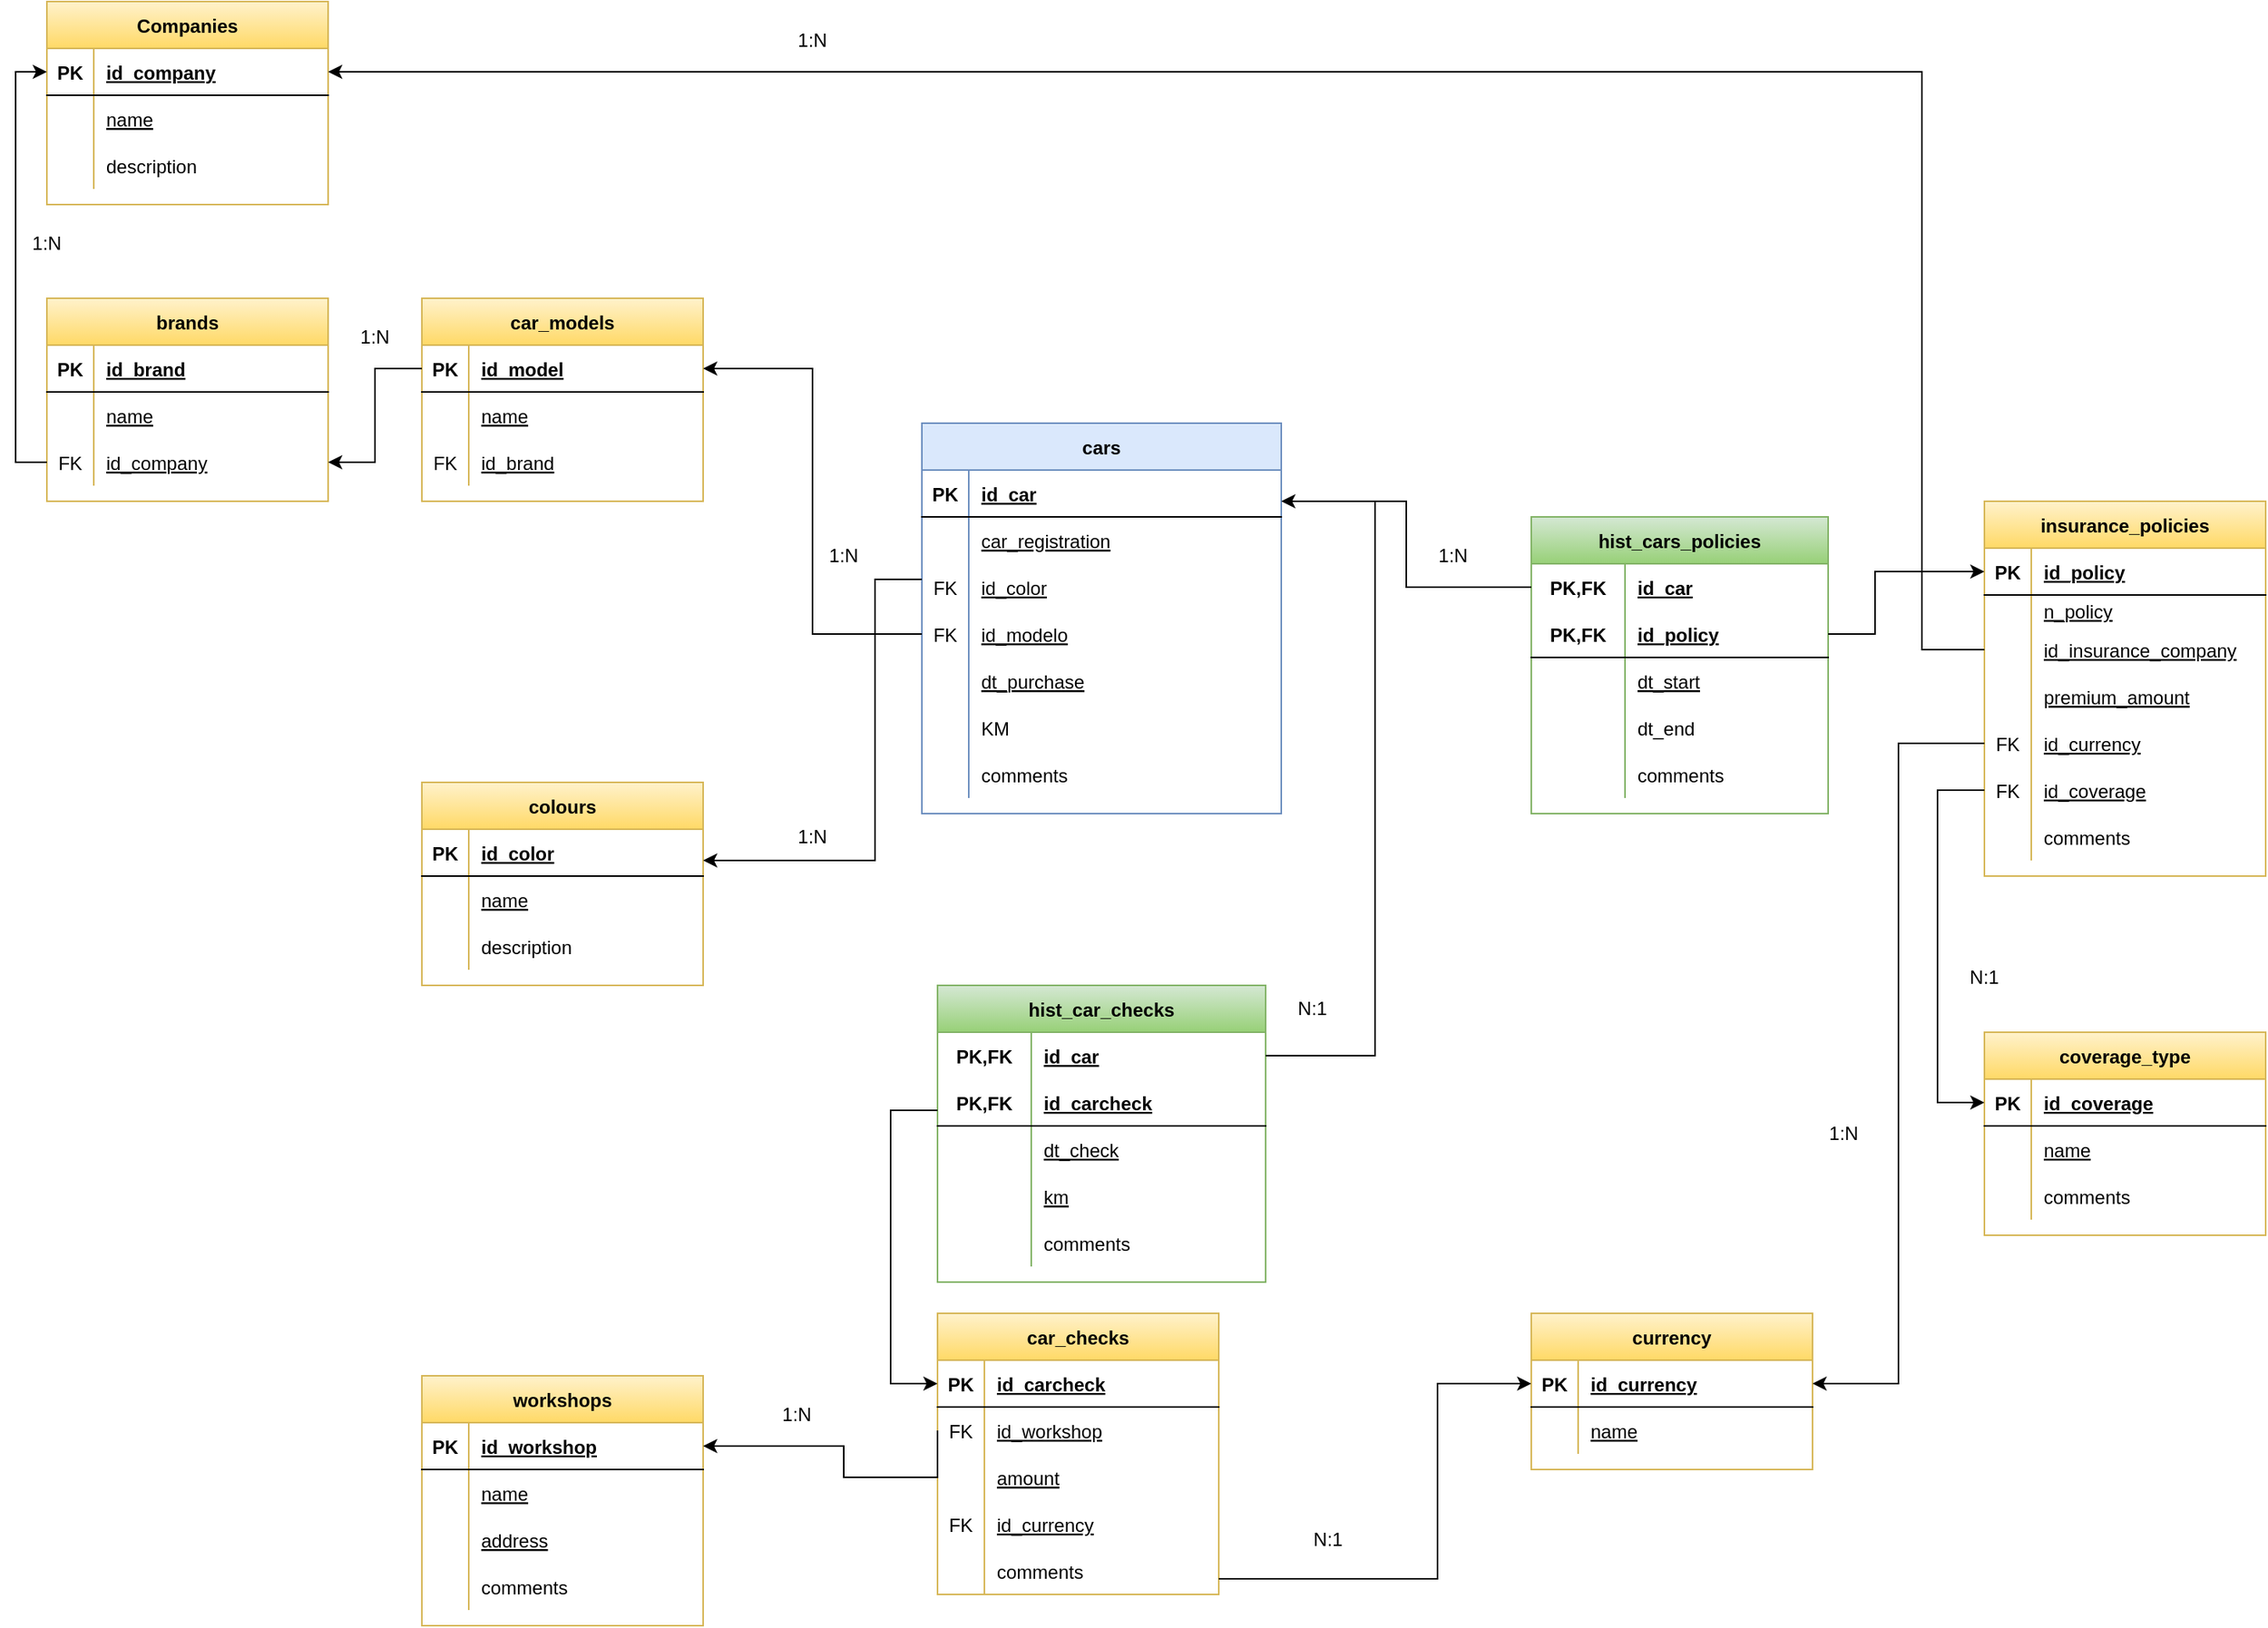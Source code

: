 <mxfile version="20.6.0" type="device"><diagram id="R2lEEEUBdFMjLlhIrx00" name="Diagrama_practica"><mxGraphModel dx="1240" dy="643" grid="1" gridSize="10" guides="1" tooltips="1" connect="1" arrows="1" fold="1" page="1" pageScale="1" pageWidth="850" pageHeight="1100" math="0" shadow="0" extFonts="Permanent Marker^https://fonts.googleapis.com/css?family=Permanent+Marker"><root><mxCell id="0"/><mxCell id="1" parent="0"/><mxCell id="gPfBdikjXft-SfZ6HGsX-41" value="cars" style="shape=table;startSize=30;container=1;collapsible=1;childLayout=tableLayout;fixedRows=1;rowLines=0;fontStyle=1;align=center;resizeLast=1;fillColor=#dae8fc;strokeColor=#6c8ebf;" parent="1" vertex="1"><mxGeometry x="590" y="300" width="230" height="250" as="geometry"/></mxCell><mxCell id="gPfBdikjXft-SfZ6HGsX-42" value="" style="shape=tableRow;horizontal=0;startSize=0;swimlaneHead=0;swimlaneBody=0;fillColor=none;collapsible=0;dropTarget=0;points=[[0,0.5],[1,0.5]];portConstraint=eastwest;top=0;left=0;right=0;bottom=1;" parent="gPfBdikjXft-SfZ6HGsX-41" vertex="1"><mxGeometry y="30" width="230" height="30" as="geometry"/></mxCell><mxCell id="gPfBdikjXft-SfZ6HGsX-43" value="PK" style="shape=partialRectangle;connectable=0;fillColor=none;top=0;left=0;bottom=0;right=0;fontStyle=1;overflow=hidden;" parent="gPfBdikjXft-SfZ6HGsX-42" vertex="1"><mxGeometry width="30" height="30" as="geometry"><mxRectangle width="30" height="30" as="alternateBounds"/></mxGeometry></mxCell><mxCell id="gPfBdikjXft-SfZ6HGsX-44" value="id_car" style="shape=partialRectangle;connectable=0;fillColor=none;top=0;left=0;bottom=0;right=0;align=left;spacingLeft=6;fontStyle=5;overflow=hidden;" parent="gPfBdikjXft-SfZ6HGsX-42" vertex="1"><mxGeometry x="30" width="200" height="30" as="geometry"><mxRectangle width="200" height="30" as="alternateBounds"/></mxGeometry></mxCell><mxCell id="gPfBdikjXft-SfZ6HGsX-45" value="" style="shape=tableRow;horizontal=0;startSize=0;swimlaneHead=0;swimlaneBody=0;fillColor=none;collapsible=0;dropTarget=0;points=[[0,0.5],[1,0.5]];portConstraint=eastwest;top=0;left=0;right=0;bottom=0;" parent="gPfBdikjXft-SfZ6HGsX-41" vertex="1"><mxGeometry y="60" width="230" height="30" as="geometry"/></mxCell><mxCell id="gPfBdikjXft-SfZ6HGsX-46" value="" style="shape=partialRectangle;connectable=0;fillColor=none;top=0;left=0;bottom=0;right=0;editable=1;overflow=hidden;" parent="gPfBdikjXft-SfZ6HGsX-45" vertex="1"><mxGeometry width="30" height="30" as="geometry"><mxRectangle width="30" height="30" as="alternateBounds"/></mxGeometry></mxCell><mxCell id="gPfBdikjXft-SfZ6HGsX-47" value="car_registration" style="shape=partialRectangle;connectable=0;fillColor=none;top=0;left=0;bottom=0;right=0;align=left;spacingLeft=6;overflow=hidden;fontStyle=4" parent="gPfBdikjXft-SfZ6HGsX-45" vertex="1"><mxGeometry x="30" width="200" height="30" as="geometry"><mxRectangle width="200" height="30" as="alternateBounds"/></mxGeometry></mxCell><mxCell id="gPfBdikjXft-SfZ6HGsX-155" style="shape=tableRow;horizontal=0;startSize=0;swimlaneHead=0;swimlaneBody=0;fillColor=none;collapsible=0;dropTarget=0;points=[[0,0.5],[1,0.5]];portConstraint=eastwest;top=0;left=0;right=0;bottom=0;" parent="gPfBdikjXft-SfZ6HGsX-41" vertex="1"><mxGeometry y="90" width="230" height="30" as="geometry"/></mxCell><mxCell id="gPfBdikjXft-SfZ6HGsX-156" value="FK" style="shape=partialRectangle;connectable=0;fillColor=none;top=0;left=0;bottom=0;right=0;editable=1;overflow=hidden;" parent="gPfBdikjXft-SfZ6HGsX-155" vertex="1"><mxGeometry width="30" height="30" as="geometry"><mxRectangle width="30" height="30" as="alternateBounds"/></mxGeometry></mxCell><mxCell id="gPfBdikjXft-SfZ6HGsX-157" value="id_color" style="shape=partialRectangle;connectable=0;fillColor=none;top=0;left=0;bottom=0;right=0;align=left;spacingLeft=6;overflow=hidden;fontStyle=4" parent="gPfBdikjXft-SfZ6HGsX-155" vertex="1"><mxGeometry x="30" width="200" height="30" as="geometry"><mxRectangle width="200" height="30" as="alternateBounds"/></mxGeometry></mxCell><mxCell id="gPfBdikjXft-SfZ6HGsX-268" style="shape=tableRow;horizontal=0;startSize=0;swimlaneHead=0;swimlaneBody=0;fillColor=none;collapsible=0;dropTarget=0;points=[[0,0.5],[1,0.5]];portConstraint=eastwest;top=0;left=0;right=0;bottom=0;" parent="gPfBdikjXft-SfZ6HGsX-41" vertex="1"><mxGeometry y="120" width="230" height="30" as="geometry"/></mxCell><mxCell id="gPfBdikjXft-SfZ6HGsX-269" value="FK" style="shape=partialRectangle;connectable=0;fillColor=none;top=0;left=0;bottom=0;right=0;editable=1;overflow=hidden;" parent="gPfBdikjXft-SfZ6HGsX-268" vertex="1"><mxGeometry width="30" height="30" as="geometry"><mxRectangle width="30" height="30" as="alternateBounds"/></mxGeometry></mxCell><mxCell id="gPfBdikjXft-SfZ6HGsX-270" value="id_modelo" style="shape=partialRectangle;connectable=0;fillColor=none;top=0;left=0;bottom=0;right=0;align=left;spacingLeft=6;overflow=hidden;fontStyle=4" parent="gPfBdikjXft-SfZ6HGsX-268" vertex="1"><mxGeometry x="30" width="200" height="30" as="geometry"><mxRectangle width="200" height="30" as="alternateBounds"/></mxGeometry></mxCell><mxCell id="gPfBdikjXft-SfZ6HGsX-271" style="shape=tableRow;horizontal=0;startSize=0;swimlaneHead=0;swimlaneBody=0;fillColor=none;collapsible=0;dropTarget=0;points=[[0,0.5],[1,0.5]];portConstraint=eastwest;top=0;left=0;right=0;bottom=0;" parent="gPfBdikjXft-SfZ6HGsX-41" vertex="1"><mxGeometry y="150" width="230" height="30" as="geometry"/></mxCell><mxCell id="gPfBdikjXft-SfZ6HGsX-272" style="shape=partialRectangle;connectable=0;fillColor=none;top=0;left=0;bottom=0;right=0;editable=1;overflow=hidden;" parent="gPfBdikjXft-SfZ6HGsX-271" vertex="1"><mxGeometry width="30" height="30" as="geometry"><mxRectangle width="30" height="30" as="alternateBounds"/></mxGeometry></mxCell><mxCell id="gPfBdikjXft-SfZ6HGsX-273" value="dt_purchase" style="shape=partialRectangle;connectable=0;fillColor=none;top=0;left=0;bottom=0;right=0;align=left;spacingLeft=6;overflow=hidden;fontStyle=4" parent="gPfBdikjXft-SfZ6HGsX-271" vertex="1"><mxGeometry x="30" width="200" height="30" as="geometry"><mxRectangle width="200" height="30" as="alternateBounds"/></mxGeometry></mxCell><mxCell id="gPfBdikjXft-SfZ6HGsX-51" value="" style="shape=tableRow;horizontal=0;startSize=0;swimlaneHead=0;swimlaneBody=0;fillColor=none;collapsible=0;dropTarget=0;points=[[0,0.5],[1,0.5]];portConstraint=eastwest;top=0;left=0;right=0;bottom=0;" parent="gPfBdikjXft-SfZ6HGsX-41" vertex="1"><mxGeometry y="180" width="230" height="30" as="geometry"/></mxCell><mxCell id="gPfBdikjXft-SfZ6HGsX-52" value="" style="shape=partialRectangle;connectable=0;fillColor=none;top=0;left=0;bottom=0;right=0;editable=1;overflow=hidden;" parent="gPfBdikjXft-SfZ6HGsX-51" vertex="1"><mxGeometry width="30" height="30" as="geometry"><mxRectangle width="30" height="30" as="alternateBounds"/></mxGeometry></mxCell><mxCell id="gPfBdikjXft-SfZ6HGsX-53" value="KM" style="shape=partialRectangle;connectable=0;fillColor=none;top=0;left=0;bottom=0;right=0;align=left;spacingLeft=6;overflow=hidden;fontStyle=0" parent="gPfBdikjXft-SfZ6HGsX-51" vertex="1"><mxGeometry x="30" width="200" height="30" as="geometry"><mxRectangle width="200" height="30" as="alternateBounds"/></mxGeometry></mxCell><mxCell id="ud_Guv1_ttSGYVQRikyL-1" style="shape=tableRow;horizontal=0;startSize=0;swimlaneHead=0;swimlaneBody=0;fillColor=none;collapsible=0;dropTarget=0;points=[[0,0.5],[1,0.5]];portConstraint=eastwest;top=0;left=0;right=0;bottom=0;" vertex="1" parent="gPfBdikjXft-SfZ6HGsX-41"><mxGeometry y="210" width="230" height="30" as="geometry"/></mxCell><mxCell id="ud_Guv1_ttSGYVQRikyL-2" style="shape=partialRectangle;connectable=0;fillColor=none;top=0;left=0;bottom=0;right=0;editable=1;overflow=hidden;" vertex="1" parent="ud_Guv1_ttSGYVQRikyL-1"><mxGeometry width="30" height="30" as="geometry"><mxRectangle width="30" height="30" as="alternateBounds"/></mxGeometry></mxCell><mxCell id="ud_Guv1_ttSGYVQRikyL-3" value="comments" style="shape=partialRectangle;connectable=0;fillColor=none;top=0;left=0;bottom=0;right=0;align=left;spacingLeft=6;overflow=hidden;fontStyle=0" vertex="1" parent="ud_Guv1_ttSGYVQRikyL-1"><mxGeometry x="30" width="200" height="30" as="geometry"><mxRectangle width="200" height="30" as="alternateBounds"/></mxGeometry></mxCell><mxCell id="gPfBdikjXft-SfZ6HGsX-54" value="insurance_policies" style="shape=table;startSize=30;container=1;collapsible=1;childLayout=tableLayout;fixedRows=1;rowLines=0;fontStyle=1;align=center;resizeLast=1;fillColor=#fff2cc;strokeColor=#d6b656;gradientColor=#ffd966;" parent="1" vertex="1"><mxGeometry x="1270" y="350" width="180" height="240" as="geometry"/></mxCell><mxCell id="gPfBdikjXft-SfZ6HGsX-55" value="" style="shape=tableRow;horizontal=0;startSize=0;swimlaneHead=0;swimlaneBody=0;fillColor=none;collapsible=0;dropTarget=0;points=[[0,0.5],[1,0.5]];portConstraint=eastwest;top=0;left=0;right=0;bottom=1;" parent="gPfBdikjXft-SfZ6HGsX-54" vertex="1"><mxGeometry y="30" width="180" height="30" as="geometry"/></mxCell><mxCell id="gPfBdikjXft-SfZ6HGsX-56" value="PK" style="shape=partialRectangle;connectable=0;fillColor=none;top=0;left=0;bottom=0;right=0;fontStyle=1;overflow=hidden;" parent="gPfBdikjXft-SfZ6HGsX-55" vertex="1"><mxGeometry width="30" height="30" as="geometry"><mxRectangle width="30" height="30" as="alternateBounds"/></mxGeometry></mxCell><mxCell id="gPfBdikjXft-SfZ6HGsX-57" value="id_policy" style="shape=partialRectangle;connectable=0;fillColor=none;top=0;left=0;bottom=0;right=0;align=left;spacingLeft=6;fontStyle=5;overflow=hidden;" parent="gPfBdikjXft-SfZ6HGsX-55" vertex="1"><mxGeometry x="30" width="150" height="30" as="geometry"><mxRectangle width="150" height="30" as="alternateBounds"/></mxGeometry></mxCell><mxCell id="gPfBdikjXft-SfZ6HGsX-180" style="shape=tableRow;horizontal=0;startSize=0;swimlaneHead=0;swimlaneBody=0;fillColor=none;collapsible=0;dropTarget=0;points=[[0,0.5],[1,0.5]];portConstraint=eastwest;top=0;left=0;right=0;bottom=0;" parent="gPfBdikjXft-SfZ6HGsX-54" vertex="1"><mxGeometry y="60" width="180" height="20" as="geometry"/></mxCell><mxCell id="gPfBdikjXft-SfZ6HGsX-181" style="shape=partialRectangle;connectable=0;fillColor=none;top=0;left=0;bottom=0;right=0;editable=1;overflow=hidden;" parent="gPfBdikjXft-SfZ6HGsX-180" vertex="1"><mxGeometry width="30" height="20" as="geometry"><mxRectangle width="30" height="20" as="alternateBounds"/></mxGeometry></mxCell><mxCell id="gPfBdikjXft-SfZ6HGsX-182" value="n_policy" style="shape=partialRectangle;connectable=0;fillColor=none;top=0;left=0;bottom=0;right=0;align=left;spacingLeft=6;overflow=hidden;fontStyle=4" parent="gPfBdikjXft-SfZ6HGsX-180" vertex="1"><mxGeometry x="30" width="150" height="20" as="geometry"><mxRectangle width="150" height="20" as="alternateBounds"/></mxGeometry></mxCell><mxCell id="gPfBdikjXft-SfZ6HGsX-58" value="" style="shape=tableRow;horizontal=0;startSize=0;swimlaneHead=0;swimlaneBody=0;fillColor=none;collapsible=0;dropTarget=0;points=[[0,0.5],[1,0.5]];portConstraint=eastwest;top=0;left=0;right=0;bottom=0;" parent="gPfBdikjXft-SfZ6HGsX-54" vertex="1"><mxGeometry y="80" width="180" height="30" as="geometry"/></mxCell><mxCell id="gPfBdikjXft-SfZ6HGsX-59" value="" style="shape=partialRectangle;connectable=0;fillColor=none;top=0;left=0;bottom=0;right=0;editable=1;overflow=hidden;" parent="gPfBdikjXft-SfZ6HGsX-58" vertex="1"><mxGeometry width="30" height="30" as="geometry"><mxRectangle width="30" height="30" as="alternateBounds"/></mxGeometry></mxCell><mxCell id="gPfBdikjXft-SfZ6HGsX-60" value="id_insurance_company" style="shape=partialRectangle;connectable=0;fillColor=none;top=0;left=0;bottom=0;right=0;align=left;spacingLeft=6;overflow=hidden;fontStyle=4" parent="gPfBdikjXft-SfZ6HGsX-58" vertex="1"><mxGeometry x="30" width="150" height="30" as="geometry"><mxRectangle width="150" height="30" as="alternateBounds"/></mxGeometry></mxCell><mxCell id="gPfBdikjXft-SfZ6HGsX-61" value="" style="shape=tableRow;horizontal=0;startSize=0;swimlaneHead=0;swimlaneBody=0;fillColor=none;collapsible=0;dropTarget=0;points=[[0,0.5],[1,0.5]];portConstraint=eastwest;top=0;left=0;right=0;bottom=0;" parent="gPfBdikjXft-SfZ6HGsX-54" vertex="1"><mxGeometry y="110" width="180" height="30" as="geometry"/></mxCell><mxCell id="gPfBdikjXft-SfZ6HGsX-62" value="" style="shape=partialRectangle;connectable=0;fillColor=none;top=0;left=0;bottom=0;right=0;editable=1;overflow=hidden;" parent="gPfBdikjXft-SfZ6HGsX-61" vertex="1"><mxGeometry width="30" height="30" as="geometry"><mxRectangle width="30" height="30" as="alternateBounds"/></mxGeometry></mxCell><mxCell id="gPfBdikjXft-SfZ6HGsX-63" value="premium_amount" style="shape=partialRectangle;connectable=0;fillColor=none;top=0;left=0;bottom=0;right=0;align=left;spacingLeft=6;overflow=hidden;fontStyle=4" parent="gPfBdikjXft-SfZ6HGsX-61" vertex="1"><mxGeometry x="30" width="150" height="30" as="geometry"><mxRectangle width="150" height="30" as="alternateBounds"/></mxGeometry></mxCell><mxCell id="gPfBdikjXft-SfZ6HGsX-183" style="shape=tableRow;horizontal=0;startSize=0;swimlaneHead=0;swimlaneBody=0;fillColor=none;collapsible=0;dropTarget=0;points=[[0,0.5],[1,0.5]];portConstraint=eastwest;top=0;left=0;right=0;bottom=0;" parent="gPfBdikjXft-SfZ6HGsX-54" vertex="1"><mxGeometry y="140" width="180" height="30" as="geometry"/></mxCell><mxCell id="gPfBdikjXft-SfZ6HGsX-184" value="FK" style="shape=partialRectangle;connectable=0;fillColor=none;top=0;left=0;bottom=0;right=0;editable=1;overflow=hidden;" parent="gPfBdikjXft-SfZ6HGsX-183" vertex="1"><mxGeometry width="30" height="30" as="geometry"><mxRectangle width="30" height="30" as="alternateBounds"/></mxGeometry></mxCell><mxCell id="gPfBdikjXft-SfZ6HGsX-185" value="id_currency" style="shape=partialRectangle;connectable=0;fillColor=none;top=0;left=0;bottom=0;right=0;align=left;spacingLeft=6;overflow=hidden;fontStyle=4" parent="gPfBdikjXft-SfZ6HGsX-183" vertex="1"><mxGeometry x="30" width="150" height="30" as="geometry"><mxRectangle width="150" height="30" as="alternateBounds"/></mxGeometry></mxCell><mxCell id="gPfBdikjXft-SfZ6HGsX-293" style="shape=tableRow;horizontal=0;startSize=0;swimlaneHead=0;swimlaneBody=0;fillColor=none;collapsible=0;dropTarget=0;points=[[0,0.5],[1,0.5]];portConstraint=eastwest;top=0;left=0;right=0;bottom=0;" parent="gPfBdikjXft-SfZ6HGsX-54" vertex="1"><mxGeometry y="170" width="180" height="30" as="geometry"/></mxCell><mxCell id="gPfBdikjXft-SfZ6HGsX-294" value="FK" style="shape=partialRectangle;connectable=0;fillColor=none;top=0;left=0;bottom=0;right=0;editable=1;overflow=hidden;" parent="gPfBdikjXft-SfZ6HGsX-293" vertex="1"><mxGeometry width="30" height="30" as="geometry"><mxRectangle width="30" height="30" as="alternateBounds"/></mxGeometry></mxCell><mxCell id="gPfBdikjXft-SfZ6HGsX-295" value="id_coverage" style="shape=partialRectangle;connectable=0;fillColor=none;top=0;left=0;bottom=0;right=0;align=left;spacingLeft=6;overflow=hidden;fontStyle=4" parent="gPfBdikjXft-SfZ6HGsX-293" vertex="1"><mxGeometry x="30" width="150" height="30" as="geometry"><mxRectangle width="150" height="30" as="alternateBounds"/></mxGeometry></mxCell><mxCell id="gPfBdikjXft-SfZ6HGsX-330" style="shape=tableRow;horizontal=0;startSize=0;swimlaneHead=0;swimlaneBody=0;fillColor=none;collapsible=0;dropTarget=0;points=[[0,0.5],[1,0.5]];portConstraint=eastwest;top=0;left=0;right=0;bottom=0;" parent="gPfBdikjXft-SfZ6HGsX-54" vertex="1"><mxGeometry y="200" width="180" height="30" as="geometry"/></mxCell><mxCell id="gPfBdikjXft-SfZ6HGsX-331" style="shape=partialRectangle;connectable=0;fillColor=none;top=0;left=0;bottom=0;right=0;editable=1;overflow=hidden;" parent="gPfBdikjXft-SfZ6HGsX-330" vertex="1"><mxGeometry width="30" height="30" as="geometry"><mxRectangle width="30" height="30" as="alternateBounds"/></mxGeometry></mxCell><mxCell id="gPfBdikjXft-SfZ6HGsX-332" value="comments" style="shape=partialRectangle;connectable=0;fillColor=none;top=0;left=0;bottom=0;right=0;align=left;spacingLeft=6;overflow=hidden;fontStyle=0" parent="gPfBdikjXft-SfZ6HGsX-330" vertex="1"><mxGeometry x="30" width="150" height="30" as="geometry"><mxRectangle width="150" height="30" as="alternateBounds"/></mxGeometry></mxCell><mxCell id="gPfBdikjXft-SfZ6HGsX-77" value="hist_cars_policies" style="shape=table;startSize=30;container=1;collapsible=1;childLayout=tableLayout;fixedRows=1;rowLines=0;fontStyle=1;align=center;resizeLast=1;fillColor=#d5e8d4;strokeColor=#82b366;gradientColor=#97d077;" parent="1" vertex="1"><mxGeometry x="980" y="360" width="190" height="190" as="geometry"/></mxCell><mxCell id="gPfBdikjXft-SfZ6HGsX-78" value="" style="shape=tableRow;horizontal=0;startSize=0;swimlaneHead=0;swimlaneBody=0;fillColor=none;collapsible=0;dropTarget=0;points=[[0,0.5],[1,0.5]];portConstraint=eastwest;top=0;left=0;right=0;bottom=0;" parent="gPfBdikjXft-SfZ6HGsX-77" vertex="1"><mxGeometry y="30" width="190" height="30" as="geometry"/></mxCell><mxCell id="gPfBdikjXft-SfZ6HGsX-79" value="PK,FK" style="shape=partialRectangle;connectable=0;fillColor=none;top=0;left=0;bottom=0;right=0;fontStyle=1;overflow=hidden;" parent="gPfBdikjXft-SfZ6HGsX-78" vertex="1"><mxGeometry width="60" height="30" as="geometry"><mxRectangle width="60" height="30" as="alternateBounds"/></mxGeometry></mxCell><mxCell id="gPfBdikjXft-SfZ6HGsX-80" value="id_car" style="shape=partialRectangle;connectable=0;fillColor=none;top=0;left=0;bottom=0;right=0;align=left;spacingLeft=6;fontStyle=5;overflow=hidden;" parent="gPfBdikjXft-SfZ6HGsX-78" vertex="1"><mxGeometry x="60" width="130" height="30" as="geometry"><mxRectangle width="130" height="30" as="alternateBounds"/></mxGeometry></mxCell><mxCell id="gPfBdikjXft-SfZ6HGsX-81" value="" style="shape=tableRow;horizontal=0;startSize=0;swimlaneHead=0;swimlaneBody=0;fillColor=none;collapsible=0;dropTarget=0;points=[[0,0.5],[1,0.5]];portConstraint=eastwest;top=0;left=0;right=0;bottom=1;" parent="gPfBdikjXft-SfZ6HGsX-77" vertex="1"><mxGeometry y="60" width="190" height="30" as="geometry"/></mxCell><mxCell id="gPfBdikjXft-SfZ6HGsX-82" value="PK,FK" style="shape=partialRectangle;connectable=0;fillColor=none;top=0;left=0;bottom=0;right=0;fontStyle=1;overflow=hidden;" parent="gPfBdikjXft-SfZ6HGsX-81" vertex="1"><mxGeometry width="60" height="30" as="geometry"><mxRectangle width="60" height="30" as="alternateBounds"/></mxGeometry></mxCell><mxCell id="gPfBdikjXft-SfZ6HGsX-83" value="id_policy" style="shape=partialRectangle;connectable=0;fillColor=none;top=0;left=0;bottom=0;right=0;align=left;spacingLeft=6;fontStyle=5;overflow=hidden;" parent="gPfBdikjXft-SfZ6HGsX-81" vertex="1"><mxGeometry x="60" width="130" height="30" as="geometry"><mxRectangle width="130" height="30" as="alternateBounds"/></mxGeometry></mxCell><mxCell id="gPfBdikjXft-SfZ6HGsX-87" value="" style="shape=tableRow;horizontal=0;startSize=0;swimlaneHead=0;swimlaneBody=0;fillColor=none;collapsible=0;dropTarget=0;points=[[0,0.5],[1,0.5]];portConstraint=eastwest;top=0;left=0;right=0;bottom=0;" parent="gPfBdikjXft-SfZ6HGsX-77" vertex="1"><mxGeometry y="90" width="190" height="30" as="geometry"/></mxCell><mxCell id="gPfBdikjXft-SfZ6HGsX-88" value="" style="shape=partialRectangle;connectable=0;fillColor=none;top=0;left=0;bottom=0;right=0;editable=1;overflow=hidden;" parent="gPfBdikjXft-SfZ6HGsX-87" vertex="1"><mxGeometry width="60" height="30" as="geometry"><mxRectangle width="60" height="30" as="alternateBounds"/></mxGeometry></mxCell><mxCell id="gPfBdikjXft-SfZ6HGsX-89" value="dt_start" style="shape=partialRectangle;connectable=0;fillColor=none;top=0;left=0;bottom=0;right=0;align=left;spacingLeft=6;overflow=hidden;fontStyle=4" parent="gPfBdikjXft-SfZ6HGsX-87" vertex="1"><mxGeometry x="60" width="130" height="30" as="geometry"><mxRectangle width="130" height="30" as="alternateBounds"/></mxGeometry></mxCell><mxCell id="ud_Guv1_ttSGYVQRikyL-18" style="shape=tableRow;horizontal=0;startSize=0;swimlaneHead=0;swimlaneBody=0;fillColor=none;collapsible=0;dropTarget=0;points=[[0,0.5],[1,0.5]];portConstraint=eastwest;top=0;left=0;right=0;bottom=0;" vertex="1" parent="gPfBdikjXft-SfZ6HGsX-77"><mxGeometry y="120" width="190" height="30" as="geometry"/></mxCell><mxCell id="ud_Guv1_ttSGYVQRikyL-19" style="shape=partialRectangle;connectable=0;fillColor=none;top=0;left=0;bottom=0;right=0;editable=1;overflow=hidden;" vertex="1" parent="ud_Guv1_ttSGYVQRikyL-18"><mxGeometry width="60" height="30" as="geometry"><mxRectangle width="60" height="30" as="alternateBounds"/></mxGeometry></mxCell><mxCell id="ud_Guv1_ttSGYVQRikyL-20" value="dt_end" style="shape=partialRectangle;connectable=0;fillColor=none;top=0;left=0;bottom=0;right=0;align=left;spacingLeft=6;overflow=hidden;fontStyle=0" vertex="1" parent="ud_Guv1_ttSGYVQRikyL-18"><mxGeometry x="60" width="130" height="30" as="geometry"><mxRectangle width="130" height="30" as="alternateBounds"/></mxGeometry></mxCell><mxCell id="ud_Guv1_ttSGYVQRikyL-7" style="shape=tableRow;horizontal=0;startSize=0;swimlaneHead=0;swimlaneBody=0;fillColor=none;collapsible=0;dropTarget=0;points=[[0,0.5],[1,0.5]];portConstraint=eastwest;top=0;left=0;right=0;bottom=0;fontStyle=4" vertex="1" parent="gPfBdikjXft-SfZ6HGsX-77"><mxGeometry y="150" width="190" height="30" as="geometry"/></mxCell><mxCell id="ud_Guv1_ttSGYVQRikyL-8" style="shape=partialRectangle;connectable=0;fillColor=none;top=0;left=0;bottom=0;right=0;editable=1;overflow=hidden;" vertex="1" parent="ud_Guv1_ttSGYVQRikyL-7"><mxGeometry width="60" height="30" as="geometry"><mxRectangle width="60" height="30" as="alternateBounds"/></mxGeometry></mxCell><mxCell id="ud_Guv1_ttSGYVQRikyL-9" value="comments" style="shape=partialRectangle;connectable=0;fillColor=none;top=0;left=0;bottom=0;right=0;align=left;spacingLeft=6;overflow=hidden;fontStyle=0" vertex="1" parent="ud_Guv1_ttSGYVQRikyL-7"><mxGeometry x="60" width="130" height="30" as="geometry"><mxRectangle width="130" height="30" as="alternateBounds"/></mxGeometry></mxCell><mxCell id="gPfBdikjXft-SfZ6HGsX-96" value="car_models" style="shape=table;startSize=30;container=1;collapsible=1;childLayout=tableLayout;fixedRows=1;rowLines=0;fontStyle=1;align=center;resizeLast=1;fillColor=#fff2cc;strokeColor=#d6b656;gradientColor=#ffd966;" parent="1" vertex="1"><mxGeometry x="270" y="220" width="180" height="130" as="geometry"/></mxCell><mxCell id="gPfBdikjXft-SfZ6HGsX-97" value="" style="shape=tableRow;horizontal=0;startSize=0;swimlaneHead=0;swimlaneBody=0;fillColor=none;collapsible=0;dropTarget=0;points=[[0,0.5],[1,0.5]];portConstraint=eastwest;top=0;left=0;right=0;bottom=1;" parent="gPfBdikjXft-SfZ6HGsX-96" vertex="1"><mxGeometry y="30" width="180" height="30" as="geometry"/></mxCell><mxCell id="gPfBdikjXft-SfZ6HGsX-98" value="PK" style="shape=partialRectangle;connectable=0;fillColor=none;top=0;left=0;bottom=0;right=0;fontStyle=1;overflow=hidden;" parent="gPfBdikjXft-SfZ6HGsX-97" vertex="1"><mxGeometry width="30" height="30" as="geometry"><mxRectangle width="30" height="30" as="alternateBounds"/></mxGeometry></mxCell><mxCell id="gPfBdikjXft-SfZ6HGsX-99" value="id_model" style="shape=partialRectangle;connectable=0;fillColor=none;top=0;left=0;bottom=0;right=0;align=left;spacingLeft=6;fontStyle=5;overflow=hidden;" parent="gPfBdikjXft-SfZ6HGsX-97" vertex="1"><mxGeometry x="30" width="150" height="30" as="geometry"><mxRectangle width="150" height="30" as="alternateBounds"/></mxGeometry></mxCell><mxCell id="gPfBdikjXft-SfZ6HGsX-100" value="" style="shape=tableRow;horizontal=0;startSize=0;swimlaneHead=0;swimlaneBody=0;fillColor=none;collapsible=0;dropTarget=0;points=[[0,0.5],[1,0.5]];portConstraint=eastwest;top=0;left=0;right=0;bottom=0;" parent="gPfBdikjXft-SfZ6HGsX-96" vertex="1"><mxGeometry y="60" width="180" height="30" as="geometry"/></mxCell><mxCell id="gPfBdikjXft-SfZ6HGsX-101" value="" style="shape=partialRectangle;connectable=0;fillColor=none;top=0;left=0;bottom=0;right=0;editable=1;overflow=hidden;" parent="gPfBdikjXft-SfZ6HGsX-100" vertex="1"><mxGeometry width="30" height="30" as="geometry"><mxRectangle width="30" height="30" as="alternateBounds"/></mxGeometry></mxCell><mxCell id="gPfBdikjXft-SfZ6HGsX-102" value="name" style="shape=partialRectangle;connectable=0;fillColor=none;top=0;left=0;bottom=0;right=0;align=left;spacingLeft=6;overflow=hidden;fontStyle=4" parent="gPfBdikjXft-SfZ6HGsX-100" vertex="1"><mxGeometry x="30" width="150" height="30" as="geometry"><mxRectangle width="150" height="30" as="alternateBounds"/></mxGeometry></mxCell><mxCell id="gPfBdikjXft-SfZ6HGsX-103" value="" style="shape=tableRow;horizontal=0;startSize=0;swimlaneHead=0;swimlaneBody=0;fillColor=none;collapsible=0;dropTarget=0;points=[[0,0.5],[1,0.5]];portConstraint=eastwest;top=0;left=0;right=0;bottom=0;" parent="gPfBdikjXft-SfZ6HGsX-96" vertex="1"><mxGeometry y="90" width="180" height="30" as="geometry"/></mxCell><mxCell id="gPfBdikjXft-SfZ6HGsX-104" value="FK" style="shape=partialRectangle;connectable=0;fillColor=none;top=0;left=0;bottom=0;right=0;editable=1;overflow=hidden;" parent="gPfBdikjXft-SfZ6HGsX-103" vertex="1"><mxGeometry width="30" height="30" as="geometry"><mxRectangle width="30" height="30" as="alternateBounds"/></mxGeometry></mxCell><mxCell id="gPfBdikjXft-SfZ6HGsX-105" value="id_brand" style="shape=partialRectangle;connectable=0;fillColor=none;top=0;left=0;bottom=0;right=0;align=left;spacingLeft=6;overflow=hidden;fontStyle=4" parent="gPfBdikjXft-SfZ6HGsX-103" vertex="1"><mxGeometry x="30" width="150" height="30" as="geometry"><mxRectangle width="150" height="30" as="alternateBounds"/></mxGeometry></mxCell><mxCell id="gPfBdikjXft-SfZ6HGsX-109" value="hist_car_checks" style="shape=table;startSize=30;container=1;collapsible=1;childLayout=tableLayout;fixedRows=1;rowLines=0;fontStyle=1;align=center;resizeLast=1;fillColor=#d5e8d4;strokeColor=#82b366;gradientColor=#97d077;" parent="1" vertex="1"><mxGeometry x="600" y="660" width="210" height="190" as="geometry"/></mxCell><mxCell id="gPfBdikjXft-SfZ6HGsX-110" value="" style="shape=tableRow;horizontal=0;startSize=0;swimlaneHead=0;swimlaneBody=0;fillColor=none;collapsible=0;dropTarget=0;points=[[0,0.5],[1,0.5]];portConstraint=eastwest;top=0;left=0;right=0;bottom=0;" parent="gPfBdikjXft-SfZ6HGsX-109" vertex="1"><mxGeometry y="30" width="210" height="30" as="geometry"/></mxCell><mxCell id="gPfBdikjXft-SfZ6HGsX-111" value="PK,FK" style="shape=partialRectangle;connectable=0;fillColor=none;top=0;left=0;bottom=0;right=0;fontStyle=1;overflow=hidden;" parent="gPfBdikjXft-SfZ6HGsX-110" vertex="1"><mxGeometry width="60" height="30" as="geometry"><mxRectangle width="60" height="30" as="alternateBounds"/></mxGeometry></mxCell><mxCell id="gPfBdikjXft-SfZ6HGsX-112" value="id_car" style="shape=partialRectangle;connectable=0;fillColor=none;top=0;left=0;bottom=0;right=0;align=left;spacingLeft=6;fontStyle=5;overflow=hidden;" parent="gPfBdikjXft-SfZ6HGsX-110" vertex="1"><mxGeometry x="60" width="150" height="30" as="geometry"><mxRectangle width="150" height="30" as="alternateBounds"/></mxGeometry></mxCell><mxCell id="gPfBdikjXft-SfZ6HGsX-113" value="" style="shape=tableRow;horizontal=0;startSize=0;swimlaneHead=0;swimlaneBody=0;fillColor=none;collapsible=0;dropTarget=0;points=[[0,0.5],[1,0.5]];portConstraint=eastwest;top=0;left=0;right=0;bottom=1;" parent="gPfBdikjXft-SfZ6HGsX-109" vertex="1"><mxGeometry y="60" width="210" height="30" as="geometry"/></mxCell><mxCell id="gPfBdikjXft-SfZ6HGsX-114" value="PK,FK" style="shape=partialRectangle;connectable=0;fillColor=none;top=0;left=0;bottom=0;right=0;fontStyle=1;overflow=hidden;" parent="gPfBdikjXft-SfZ6HGsX-113" vertex="1"><mxGeometry width="60" height="30" as="geometry"><mxRectangle width="60" height="30" as="alternateBounds"/></mxGeometry></mxCell><mxCell id="gPfBdikjXft-SfZ6HGsX-115" value="id_carcheck" style="shape=partialRectangle;connectable=0;fillColor=none;top=0;left=0;bottom=0;right=0;align=left;spacingLeft=6;fontStyle=5;overflow=hidden;" parent="gPfBdikjXft-SfZ6HGsX-113" vertex="1"><mxGeometry x="60" width="150" height="30" as="geometry"><mxRectangle width="150" height="30" as="alternateBounds"/></mxGeometry></mxCell><mxCell id="gPfBdikjXft-SfZ6HGsX-116" value="" style="shape=tableRow;horizontal=0;startSize=0;swimlaneHead=0;swimlaneBody=0;fillColor=none;collapsible=0;dropTarget=0;points=[[0,0.5],[1,0.5]];portConstraint=eastwest;top=0;left=0;right=0;bottom=0;" parent="gPfBdikjXft-SfZ6HGsX-109" vertex="1"><mxGeometry y="90" width="210" height="30" as="geometry"/></mxCell><mxCell id="gPfBdikjXft-SfZ6HGsX-117" value="" style="shape=partialRectangle;connectable=0;fillColor=none;top=0;left=0;bottom=0;right=0;editable=1;overflow=hidden;fontStyle=1" parent="gPfBdikjXft-SfZ6HGsX-116" vertex="1"><mxGeometry width="60" height="30" as="geometry"><mxRectangle width="60" height="30" as="alternateBounds"/></mxGeometry></mxCell><mxCell id="gPfBdikjXft-SfZ6HGsX-118" value="dt_check" style="shape=partialRectangle;connectable=0;fillColor=none;top=0;left=0;bottom=0;right=0;align=left;spacingLeft=6;overflow=hidden;fontStyle=4" parent="gPfBdikjXft-SfZ6HGsX-116" vertex="1"><mxGeometry x="60" width="150" height="30" as="geometry"><mxRectangle width="150" height="30" as="alternateBounds"/></mxGeometry></mxCell><mxCell id="ud_Guv1_ttSGYVQRikyL-10" style="shape=tableRow;horizontal=0;startSize=0;swimlaneHead=0;swimlaneBody=0;fillColor=none;collapsible=0;dropTarget=0;points=[[0,0.5],[1,0.5]];portConstraint=eastwest;top=0;left=0;right=0;bottom=0;" vertex="1" parent="gPfBdikjXft-SfZ6HGsX-109"><mxGeometry y="120" width="210" height="30" as="geometry"/></mxCell><mxCell id="ud_Guv1_ttSGYVQRikyL-11" style="shape=partialRectangle;connectable=0;fillColor=none;top=0;left=0;bottom=0;right=0;editable=1;overflow=hidden;fontStyle=1" vertex="1" parent="ud_Guv1_ttSGYVQRikyL-10"><mxGeometry width="60" height="30" as="geometry"><mxRectangle width="60" height="30" as="alternateBounds"/></mxGeometry></mxCell><mxCell id="ud_Guv1_ttSGYVQRikyL-12" value="km" style="shape=partialRectangle;connectable=0;fillColor=none;top=0;left=0;bottom=0;right=0;align=left;spacingLeft=6;overflow=hidden;fontStyle=4" vertex="1" parent="ud_Guv1_ttSGYVQRikyL-10"><mxGeometry x="60" width="150" height="30" as="geometry"><mxRectangle width="150" height="30" as="alternateBounds"/></mxGeometry></mxCell><mxCell id="ud_Guv1_ttSGYVQRikyL-4" style="shape=tableRow;horizontal=0;startSize=0;swimlaneHead=0;swimlaneBody=0;fillColor=none;collapsible=0;dropTarget=0;points=[[0,0.5],[1,0.5]];portConstraint=eastwest;top=0;left=0;right=0;bottom=0;" vertex="1" parent="gPfBdikjXft-SfZ6HGsX-109"><mxGeometry y="150" width="210" height="30" as="geometry"/></mxCell><mxCell id="ud_Guv1_ttSGYVQRikyL-5" style="shape=partialRectangle;connectable=0;fillColor=none;top=0;left=0;bottom=0;right=0;editable=1;overflow=hidden;fontStyle=1" vertex="1" parent="ud_Guv1_ttSGYVQRikyL-4"><mxGeometry width="60" height="30" as="geometry"><mxRectangle width="60" height="30" as="alternateBounds"/></mxGeometry></mxCell><mxCell id="ud_Guv1_ttSGYVQRikyL-6" value="comments" style="shape=partialRectangle;connectable=0;fillColor=none;top=0;left=0;bottom=0;right=0;align=left;spacingLeft=6;overflow=hidden;fontStyle=0" vertex="1" parent="ud_Guv1_ttSGYVQRikyL-4"><mxGeometry x="60" width="150" height="30" as="geometry"><mxRectangle width="150" height="30" as="alternateBounds"/></mxGeometry></mxCell><mxCell id="gPfBdikjXft-SfZ6HGsX-131" value="currency" style="shape=table;startSize=30;container=1;collapsible=1;childLayout=tableLayout;fixedRows=1;rowLines=0;fontStyle=1;align=center;resizeLast=1;fillColor=#fff2cc;strokeColor=#d6b656;gradientColor=#ffd966;" parent="1" vertex="1"><mxGeometry x="980" y="870" width="180" height="100" as="geometry"/></mxCell><mxCell id="gPfBdikjXft-SfZ6HGsX-132" value="" style="shape=tableRow;horizontal=0;startSize=0;swimlaneHead=0;swimlaneBody=0;fillColor=none;collapsible=0;dropTarget=0;points=[[0,0.5],[1,0.5]];portConstraint=eastwest;top=0;left=0;right=0;bottom=1;" parent="gPfBdikjXft-SfZ6HGsX-131" vertex="1"><mxGeometry y="30" width="180" height="30" as="geometry"/></mxCell><mxCell id="gPfBdikjXft-SfZ6HGsX-133" value="PK" style="shape=partialRectangle;connectable=0;fillColor=none;top=0;left=0;bottom=0;right=0;fontStyle=1;overflow=hidden;" parent="gPfBdikjXft-SfZ6HGsX-132" vertex="1"><mxGeometry width="30" height="30" as="geometry"><mxRectangle width="30" height="30" as="alternateBounds"/></mxGeometry></mxCell><mxCell id="gPfBdikjXft-SfZ6HGsX-134" value="id_currency" style="shape=partialRectangle;connectable=0;fillColor=none;top=0;left=0;bottom=0;right=0;align=left;spacingLeft=6;fontStyle=5;overflow=hidden;" parent="gPfBdikjXft-SfZ6HGsX-132" vertex="1"><mxGeometry x="30" width="150" height="30" as="geometry"><mxRectangle width="150" height="30" as="alternateBounds"/></mxGeometry></mxCell><mxCell id="gPfBdikjXft-SfZ6HGsX-135" value="" style="shape=tableRow;horizontal=0;startSize=0;swimlaneHead=0;swimlaneBody=0;fillColor=none;collapsible=0;dropTarget=0;points=[[0,0.5],[1,0.5]];portConstraint=eastwest;top=0;left=0;right=0;bottom=0;" parent="gPfBdikjXft-SfZ6HGsX-131" vertex="1"><mxGeometry y="60" width="180" height="30" as="geometry"/></mxCell><mxCell id="gPfBdikjXft-SfZ6HGsX-136" value="" style="shape=partialRectangle;connectable=0;fillColor=none;top=0;left=0;bottom=0;right=0;editable=1;overflow=hidden;" parent="gPfBdikjXft-SfZ6HGsX-135" vertex="1"><mxGeometry width="30" height="30" as="geometry"><mxRectangle width="30" height="30" as="alternateBounds"/></mxGeometry></mxCell><mxCell id="gPfBdikjXft-SfZ6HGsX-137" value="name" style="shape=partialRectangle;connectable=0;fillColor=none;top=0;left=0;bottom=0;right=0;align=left;spacingLeft=6;overflow=hidden;fontStyle=4" parent="gPfBdikjXft-SfZ6HGsX-135" vertex="1"><mxGeometry x="30" width="150" height="30" as="geometry"><mxRectangle width="150" height="30" as="alternateBounds"/></mxGeometry></mxCell><mxCell id="gPfBdikjXft-SfZ6HGsX-158" value="car_checks" style="shape=table;startSize=30;container=1;collapsible=1;childLayout=tableLayout;fixedRows=1;rowLines=0;fontStyle=1;align=center;resizeLast=1;fillColor=#fff2cc;strokeColor=#d6b656;gradientColor=#ffd966;" parent="1" vertex="1"><mxGeometry x="600" y="870" width="180" height="180" as="geometry"/></mxCell><mxCell id="gPfBdikjXft-SfZ6HGsX-159" value="" style="shape=tableRow;horizontal=0;startSize=0;swimlaneHead=0;swimlaneBody=0;fillColor=none;collapsible=0;dropTarget=0;points=[[0,0.5],[1,0.5]];portConstraint=eastwest;top=0;left=0;right=0;bottom=1;" parent="gPfBdikjXft-SfZ6HGsX-158" vertex="1"><mxGeometry y="30" width="180" height="30" as="geometry"/></mxCell><mxCell id="gPfBdikjXft-SfZ6HGsX-160" value="PK" style="shape=partialRectangle;connectable=0;fillColor=none;top=0;left=0;bottom=0;right=0;fontStyle=1;overflow=hidden;" parent="gPfBdikjXft-SfZ6HGsX-159" vertex="1"><mxGeometry width="30" height="30" as="geometry"><mxRectangle width="30" height="30" as="alternateBounds"/></mxGeometry></mxCell><mxCell id="gPfBdikjXft-SfZ6HGsX-161" value="id_carcheck" style="shape=partialRectangle;connectable=0;fillColor=none;top=0;left=0;bottom=0;right=0;align=left;spacingLeft=6;fontStyle=5;overflow=hidden;" parent="gPfBdikjXft-SfZ6HGsX-159" vertex="1"><mxGeometry x="30" width="150" height="30" as="geometry"><mxRectangle width="150" height="30" as="alternateBounds"/></mxGeometry></mxCell><mxCell id="gPfBdikjXft-SfZ6HGsX-277" style="shape=tableRow;horizontal=0;startSize=0;swimlaneHead=0;swimlaneBody=0;fillColor=none;collapsible=0;dropTarget=0;points=[[0,0.5],[1,0.5]];portConstraint=eastwest;top=0;left=0;right=0;bottom=0;" parent="gPfBdikjXft-SfZ6HGsX-158" vertex="1"><mxGeometry y="60" width="180" height="30" as="geometry"/></mxCell><mxCell id="gPfBdikjXft-SfZ6HGsX-278" value="FK" style="shape=partialRectangle;connectable=0;fillColor=none;top=0;left=0;bottom=0;right=0;editable=1;overflow=hidden;" parent="gPfBdikjXft-SfZ6HGsX-277" vertex="1"><mxGeometry width="30" height="30" as="geometry"><mxRectangle width="30" height="30" as="alternateBounds"/></mxGeometry></mxCell><mxCell id="gPfBdikjXft-SfZ6HGsX-279" value="id_workshop" style="shape=partialRectangle;connectable=0;fillColor=none;top=0;left=0;bottom=0;right=0;align=left;spacingLeft=6;overflow=hidden;fontStyle=4" parent="gPfBdikjXft-SfZ6HGsX-277" vertex="1"><mxGeometry x="30" width="150" height="30" as="geometry"><mxRectangle width="150" height="30" as="alternateBounds"/></mxGeometry></mxCell><mxCell id="gPfBdikjXft-SfZ6HGsX-165" value="" style="shape=tableRow;horizontal=0;startSize=0;swimlaneHead=0;swimlaneBody=0;fillColor=none;collapsible=0;dropTarget=0;points=[[0,0.5],[1,0.5]];portConstraint=eastwest;top=0;left=0;right=0;bottom=0;" parent="gPfBdikjXft-SfZ6HGsX-158" vertex="1"><mxGeometry y="90" width="180" height="30" as="geometry"/></mxCell><mxCell id="gPfBdikjXft-SfZ6HGsX-166" value="" style="shape=partialRectangle;connectable=0;fillColor=none;top=0;left=0;bottom=0;right=0;editable=1;overflow=hidden;" parent="gPfBdikjXft-SfZ6HGsX-165" vertex="1"><mxGeometry width="30" height="30" as="geometry"><mxRectangle width="30" height="30" as="alternateBounds"/></mxGeometry></mxCell><mxCell id="gPfBdikjXft-SfZ6HGsX-167" value="amount" style="shape=partialRectangle;connectable=0;fillColor=none;top=0;left=0;bottom=0;right=0;align=left;spacingLeft=6;overflow=hidden;fontStyle=4" parent="gPfBdikjXft-SfZ6HGsX-165" vertex="1"><mxGeometry x="30" width="150" height="30" as="geometry"><mxRectangle width="150" height="30" as="alternateBounds"/></mxGeometry></mxCell><mxCell id="gPfBdikjXft-SfZ6HGsX-168" value="" style="shape=tableRow;horizontal=0;startSize=0;swimlaneHead=0;swimlaneBody=0;fillColor=none;collapsible=0;dropTarget=0;points=[[0,0.5],[1,0.5]];portConstraint=eastwest;top=0;left=0;right=0;bottom=0;" parent="gPfBdikjXft-SfZ6HGsX-158" vertex="1"><mxGeometry y="120" width="180" height="30" as="geometry"/></mxCell><mxCell id="gPfBdikjXft-SfZ6HGsX-169" value="FK" style="shape=partialRectangle;connectable=0;fillColor=none;top=0;left=0;bottom=0;right=0;editable=1;overflow=hidden;" parent="gPfBdikjXft-SfZ6HGsX-168" vertex="1"><mxGeometry width="30" height="30" as="geometry"><mxRectangle width="30" height="30" as="alternateBounds"/></mxGeometry></mxCell><mxCell id="gPfBdikjXft-SfZ6HGsX-170" value="id_currency" style="shape=partialRectangle;connectable=0;fillColor=none;top=0;left=0;bottom=0;right=0;align=left;spacingLeft=6;overflow=hidden;fontStyle=4" parent="gPfBdikjXft-SfZ6HGsX-168" vertex="1"><mxGeometry x="30" width="150" height="30" as="geometry"><mxRectangle width="150" height="30" as="alternateBounds"/></mxGeometry></mxCell><mxCell id="gPfBdikjXft-SfZ6HGsX-171" style="shape=tableRow;horizontal=0;startSize=0;swimlaneHead=0;swimlaneBody=0;fillColor=none;collapsible=0;dropTarget=0;points=[[0,0.5],[1,0.5]];portConstraint=eastwest;top=0;left=0;right=0;bottom=0;" parent="gPfBdikjXft-SfZ6HGsX-158" vertex="1"><mxGeometry y="150" width="180" height="30" as="geometry"/></mxCell><mxCell id="gPfBdikjXft-SfZ6HGsX-172" style="shape=partialRectangle;connectable=0;fillColor=none;top=0;left=0;bottom=0;right=0;editable=1;overflow=hidden;" parent="gPfBdikjXft-SfZ6HGsX-171" vertex="1"><mxGeometry width="30" height="30" as="geometry"><mxRectangle width="30" height="30" as="alternateBounds"/></mxGeometry></mxCell><mxCell id="gPfBdikjXft-SfZ6HGsX-173" value="comments" style="shape=partialRectangle;connectable=0;fillColor=none;top=0;left=0;bottom=0;right=0;align=left;spacingLeft=6;overflow=hidden;" parent="gPfBdikjXft-SfZ6HGsX-171" vertex="1"><mxGeometry x="30" width="150" height="30" as="geometry"><mxRectangle width="150" height="30" as="alternateBounds"/></mxGeometry></mxCell><mxCell id="gPfBdikjXft-SfZ6HGsX-186" value="colours" style="shape=table;startSize=30;container=1;collapsible=1;childLayout=tableLayout;fixedRows=1;rowLines=0;fontStyle=1;align=center;resizeLast=1;fillColor=#fff2cc;strokeColor=#d6b656;gradientColor=#ffd966;" parent="1" vertex="1"><mxGeometry x="270" y="530" width="180" height="130" as="geometry"/></mxCell><mxCell id="gPfBdikjXft-SfZ6HGsX-187" value="" style="shape=tableRow;horizontal=0;startSize=0;swimlaneHead=0;swimlaneBody=0;fillColor=none;collapsible=0;dropTarget=0;points=[[0,0.5],[1,0.5]];portConstraint=eastwest;top=0;left=0;right=0;bottom=1;" parent="gPfBdikjXft-SfZ6HGsX-186" vertex="1"><mxGeometry y="30" width="180" height="30" as="geometry"/></mxCell><mxCell id="gPfBdikjXft-SfZ6HGsX-188" value="PK" style="shape=partialRectangle;connectable=0;fillColor=none;top=0;left=0;bottom=0;right=0;fontStyle=1;overflow=hidden;" parent="gPfBdikjXft-SfZ6HGsX-187" vertex="1"><mxGeometry width="30" height="30" as="geometry"><mxRectangle width="30" height="30" as="alternateBounds"/></mxGeometry></mxCell><mxCell id="gPfBdikjXft-SfZ6HGsX-189" value="id_color" style="shape=partialRectangle;connectable=0;fillColor=none;top=0;left=0;bottom=0;right=0;align=left;spacingLeft=6;fontStyle=5;overflow=hidden;" parent="gPfBdikjXft-SfZ6HGsX-187" vertex="1"><mxGeometry x="30" width="150" height="30" as="geometry"><mxRectangle width="150" height="30" as="alternateBounds"/></mxGeometry></mxCell><mxCell id="gPfBdikjXft-SfZ6HGsX-190" value="" style="shape=tableRow;horizontal=0;startSize=0;swimlaneHead=0;swimlaneBody=0;fillColor=none;collapsible=0;dropTarget=0;points=[[0,0.5],[1,0.5]];portConstraint=eastwest;top=0;left=0;right=0;bottom=0;" parent="gPfBdikjXft-SfZ6HGsX-186" vertex="1"><mxGeometry y="60" width="180" height="30" as="geometry"/></mxCell><mxCell id="gPfBdikjXft-SfZ6HGsX-191" value="" style="shape=partialRectangle;connectable=0;fillColor=none;top=0;left=0;bottom=0;right=0;editable=1;overflow=hidden;" parent="gPfBdikjXft-SfZ6HGsX-190" vertex="1"><mxGeometry width="30" height="30" as="geometry"><mxRectangle width="30" height="30" as="alternateBounds"/></mxGeometry></mxCell><mxCell id="gPfBdikjXft-SfZ6HGsX-192" value="name" style="shape=partialRectangle;connectable=0;fillColor=none;top=0;left=0;bottom=0;right=0;align=left;spacingLeft=6;overflow=hidden;fontStyle=4" parent="gPfBdikjXft-SfZ6HGsX-190" vertex="1"><mxGeometry x="30" width="150" height="30" as="geometry"><mxRectangle width="150" height="30" as="alternateBounds"/></mxGeometry></mxCell><mxCell id="gPfBdikjXft-SfZ6HGsX-193" value="" style="shape=tableRow;horizontal=0;startSize=0;swimlaneHead=0;swimlaneBody=0;fillColor=none;collapsible=0;dropTarget=0;points=[[0,0.5],[1,0.5]];portConstraint=eastwest;top=0;left=0;right=0;bottom=0;" parent="gPfBdikjXft-SfZ6HGsX-186" vertex="1"><mxGeometry y="90" width="180" height="30" as="geometry"/></mxCell><mxCell id="gPfBdikjXft-SfZ6HGsX-194" value="" style="shape=partialRectangle;connectable=0;fillColor=none;top=0;left=0;bottom=0;right=0;editable=1;overflow=hidden;" parent="gPfBdikjXft-SfZ6HGsX-193" vertex="1"><mxGeometry width="30" height="30" as="geometry"><mxRectangle width="30" height="30" as="alternateBounds"/></mxGeometry></mxCell><mxCell id="gPfBdikjXft-SfZ6HGsX-195" value="description" style="shape=partialRectangle;connectable=0;fillColor=none;top=0;left=0;bottom=0;right=0;align=left;spacingLeft=6;overflow=hidden;" parent="gPfBdikjXft-SfZ6HGsX-193" vertex="1"><mxGeometry x="30" width="150" height="30" as="geometry"><mxRectangle width="150" height="30" as="alternateBounds"/></mxGeometry></mxCell><mxCell id="gPfBdikjXft-SfZ6HGsX-199" value="workshops" style="shape=table;startSize=30;container=1;collapsible=1;childLayout=tableLayout;fixedRows=1;rowLines=0;fontStyle=1;align=center;resizeLast=1;fillColor=#fff2cc;strokeColor=#d6b656;gradientColor=#ffd966;" parent="1" vertex="1"><mxGeometry x="270" y="910" width="180" height="160" as="geometry"/></mxCell><mxCell id="gPfBdikjXft-SfZ6HGsX-200" value="" style="shape=tableRow;horizontal=0;startSize=0;swimlaneHead=0;swimlaneBody=0;fillColor=none;collapsible=0;dropTarget=0;points=[[0,0.5],[1,0.5]];portConstraint=eastwest;top=0;left=0;right=0;bottom=1;" parent="gPfBdikjXft-SfZ6HGsX-199" vertex="1"><mxGeometry y="30" width="180" height="30" as="geometry"/></mxCell><mxCell id="gPfBdikjXft-SfZ6HGsX-201" value="PK" style="shape=partialRectangle;connectable=0;fillColor=none;top=0;left=0;bottom=0;right=0;fontStyle=1;overflow=hidden;" parent="gPfBdikjXft-SfZ6HGsX-200" vertex="1"><mxGeometry width="30" height="30" as="geometry"><mxRectangle width="30" height="30" as="alternateBounds"/></mxGeometry></mxCell><mxCell id="gPfBdikjXft-SfZ6HGsX-202" value="id_workshop" style="shape=partialRectangle;connectable=0;fillColor=none;top=0;left=0;bottom=0;right=0;align=left;spacingLeft=6;fontStyle=5;overflow=hidden;" parent="gPfBdikjXft-SfZ6HGsX-200" vertex="1"><mxGeometry x="30" width="150" height="30" as="geometry"><mxRectangle width="150" height="30" as="alternateBounds"/></mxGeometry></mxCell><mxCell id="gPfBdikjXft-SfZ6HGsX-203" value="" style="shape=tableRow;horizontal=0;startSize=0;swimlaneHead=0;swimlaneBody=0;fillColor=none;collapsible=0;dropTarget=0;points=[[0,0.5],[1,0.5]];portConstraint=eastwest;top=0;left=0;right=0;bottom=0;" parent="gPfBdikjXft-SfZ6HGsX-199" vertex="1"><mxGeometry y="60" width="180" height="30" as="geometry"/></mxCell><mxCell id="gPfBdikjXft-SfZ6HGsX-204" value="" style="shape=partialRectangle;connectable=0;fillColor=none;top=0;left=0;bottom=0;right=0;editable=1;overflow=hidden;" parent="gPfBdikjXft-SfZ6HGsX-203" vertex="1"><mxGeometry width="30" height="30" as="geometry"><mxRectangle width="30" height="30" as="alternateBounds"/></mxGeometry></mxCell><mxCell id="gPfBdikjXft-SfZ6HGsX-205" value="name" style="shape=partialRectangle;connectable=0;fillColor=none;top=0;left=0;bottom=0;right=0;align=left;spacingLeft=6;overflow=hidden;fontStyle=4" parent="gPfBdikjXft-SfZ6HGsX-203" vertex="1"><mxGeometry x="30" width="150" height="30" as="geometry"><mxRectangle width="150" height="30" as="alternateBounds"/></mxGeometry></mxCell><mxCell id="gPfBdikjXft-SfZ6HGsX-206" style="shape=tableRow;horizontal=0;startSize=0;swimlaneHead=0;swimlaneBody=0;fillColor=none;collapsible=0;dropTarget=0;points=[[0,0.5],[1,0.5]];portConstraint=eastwest;top=0;left=0;right=0;bottom=0;" parent="gPfBdikjXft-SfZ6HGsX-199" vertex="1"><mxGeometry y="90" width="180" height="30" as="geometry"/></mxCell><mxCell id="gPfBdikjXft-SfZ6HGsX-207" style="shape=partialRectangle;connectable=0;fillColor=none;top=0;left=0;bottom=0;right=0;editable=1;overflow=hidden;" parent="gPfBdikjXft-SfZ6HGsX-206" vertex="1"><mxGeometry width="30" height="30" as="geometry"><mxRectangle width="30" height="30" as="alternateBounds"/></mxGeometry></mxCell><mxCell id="gPfBdikjXft-SfZ6HGsX-208" value="address" style="shape=partialRectangle;connectable=0;fillColor=none;top=0;left=0;bottom=0;right=0;align=left;spacingLeft=6;overflow=hidden;fontStyle=4" parent="gPfBdikjXft-SfZ6HGsX-206" vertex="1"><mxGeometry x="30" width="150" height="30" as="geometry"><mxRectangle width="150" height="30" as="alternateBounds"/></mxGeometry></mxCell><mxCell id="gPfBdikjXft-SfZ6HGsX-209" style="shape=tableRow;horizontal=0;startSize=0;swimlaneHead=0;swimlaneBody=0;fillColor=none;collapsible=0;dropTarget=0;points=[[0,0.5],[1,0.5]];portConstraint=eastwest;top=0;left=0;right=0;bottom=0;" parent="gPfBdikjXft-SfZ6HGsX-199" vertex="1"><mxGeometry y="120" width="180" height="30" as="geometry"/></mxCell><mxCell id="gPfBdikjXft-SfZ6HGsX-210" value="" style="shape=partialRectangle;connectable=0;fillColor=none;top=0;left=0;bottom=0;right=0;editable=1;overflow=hidden;" parent="gPfBdikjXft-SfZ6HGsX-209" vertex="1"><mxGeometry width="30" height="30" as="geometry"><mxRectangle width="30" height="30" as="alternateBounds"/></mxGeometry></mxCell><mxCell id="gPfBdikjXft-SfZ6HGsX-211" value="comments" style="shape=partialRectangle;connectable=0;fillColor=none;top=0;left=0;bottom=0;right=0;align=left;spacingLeft=6;overflow=hidden;" parent="gPfBdikjXft-SfZ6HGsX-209" vertex="1"><mxGeometry x="30" width="150" height="30" as="geometry"><mxRectangle width="150" height="30" as="alternateBounds"/></mxGeometry></mxCell><mxCell id="gPfBdikjXft-SfZ6HGsX-228" value="brands" style="shape=table;startSize=30;container=1;collapsible=1;childLayout=tableLayout;fixedRows=1;rowLines=0;fontStyle=1;align=center;resizeLast=1;fillColor=#fff2cc;strokeColor=#d6b656;gradientColor=#ffd966;" parent="1" vertex="1"><mxGeometry x="30" y="220" width="180" height="130" as="geometry"/></mxCell><mxCell id="gPfBdikjXft-SfZ6HGsX-229" value="" style="shape=tableRow;horizontal=0;startSize=0;swimlaneHead=0;swimlaneBody=0;fillColor=none;collapsible=0;dropTarget=0;points=[[0,0.5],[1,0.5]];portConstraint=eastwest;top=0;left=0;right=0;bottom=1;" parent="gPfBdikjXft-SfZ6HGsX-228" vertex="1"><mxGeometry y="30" width="180" height="30" as="geometry"/></mxCell><mxCell id="gPfBdikjXft-SfZ6HGsX-230" value="PK" style="shape=partialRectangle;connectable=0;fillColor=none;top=0;left=0;bottom=0;right=0;fontStyle=1;overflow=hidden;" parent="gPfBdikjXft-SfZ6HGsX-229" vertex="1"><mxGeometry width="30" height="30" as="geometry"><mxRectangle width="30" height="30" as="alternateBounds"/></mxGeometry></mxCell><mxCell id="gPfBdikjXft-SfZ6HGsX-231" value="id_brand" style="shape=partialRectangle;connectable=0;fillColor=none;top=0;left=0;bottom=0;right=0;align=left;spacingLeft=6;fontStyle=5;overflow=hidden;" parent="gPfBdikjXft-SfZ6HGsX-229" vertex="1"><mxGeometry x="30" width="150" height="30" as="geometry"><mxRectangle width="150" height="30" as="alternateBounds"/></mxGeometry></mxCell><mxCell id="gPfBdikjXft-SfZ6HGsX-232" value="" style="shape=tableRow;horizontal=0;startSize=0;swimlaneHead=0;swimlaneBody=0;fillColor=none;collapsible=0;dropTarget=0;points=[[0,0.5],[1,0.5]];portConstraint=eastwest;top=0;left=0;right=0;bottom=0;" parent="gPfBdikjXft-SfZ6HGsX-228" vertex="1"><mxGeometry y="60" width="180" height="30" as="geometry"/></mxCell><mxCell id="gPfBdikjXft-SfZ6HGsX-233" value="" style="shape=partialRectangle;connectable=0;fillColor=none;top=0;left=0;bottom=0;right=0;editable=1;overflow=hidden;" parent="gPfBdikjXft-SfZ6HGsX-232" vertex="1"><mxGeometry width="30" height="30" as="geometry"><mxRectangle width="30" height="30" as="alternateBounds"/></mxGeometry></mxCell><mxCell id="gPfBdikjXft-SfZ6HGsX-234" value="name" style="shape=partialRectangle;connectable=0;fillColor=none;top=0;left=0;bottom=0;right=0;align=left;spacingLeft=6;overflow=hidden;fontStyle=4" parent="gPfBdikjXft-SfZ6HGsX-232" vertex="1"><mxGeometry x="30" width="150" height="30" as="geometry"><mxRectangle width="150" height="30" as="alternateBounds"/></mxGeometry></mxCell><mxCell id="gPfBdikjXft-SfZ6HGsX-235" value="" style="shape=tableRow;horizontal=0;startSize=0;swimlaneHead=0;swimlaneBody=0;fillColor=none;collapsible=0;dropTarget=0;points=[[0,0.5],[1,0.5]];portConstraint=eastwest;top=0;left=0;right=0;bottom=0;" parent="gPfBdikjXft-SfZ6HGsX-228" vertex="1"><mxGeometry y="90" width="180" height="30" as="geometry"/></mxCell><mxCell id="gPfBdikjXft-SfZ6HGsX-236" value="FK" style="shape=partialRectangle;connectable=0;fillColor=none;top=0;left=0;bottom=0;right=0;editable=1;overflow=hidden;" parent="gPfBdikjXft-SfZ6HGsX-235" vertex="1"><mxGeometry width="30" height="30" as="geometry"><mxRectangle width="30" height="30" as="alternateBounds"/></mxGeometry></mxCell><mxCell id="gPfBdikjXft-SfZ6HGsX-237" value="id_company" style="shape=partialRectangle;connectable=0;fillColor=none;top=0;left=0;bottom=0;right=0;align=left;spacingLeft=6;overflow=hidden;fontStyle=4" parent="gPfBdikjXft-SfZ6HGsX-235" vertex="1"><mxGeometry x="30" width="150" height="30" as="geometry"><mxRectangle width="150" height="30" as="alternateBounds"/></mxGeometry></mxCell><mxCell id="gPfBdikjXft-SfZ6HGsX-241" value="Companies" style="shape=table;startSize=30;container=1;collapsible=1;childLayout=tableLayout;fixedRows=1;rowLines=0;fontStyle=1;align=center;resizeLast=1;fillColor=#fff2cc;strokeColor=#d6b656;gradientColor=#ffd966;" parent="1" vertex="1"><mxGeometry x="30" y="30" width="180" height="130" as="geometry"/></mxCell><mxCell id="gPfBdikjXft-SfZ6HGsX-242" value="" style="shape=tableRow;horizontal=0;startSize=0;swimlaneHead=0;swimlaneBody=0;fillColor=none;collapsible=0;dropTarget=0;points=[[0,0.5],[1,0.5]];portConstraint=eastwest;top=0;left=0;right=0;bottom=1;" parent="gPfBdikjXft-SfZ6HGsX-241" vertex="1"><mxGeometry y="30" width="180" height="30" as="geometry"/></mxCell><mxCell id="gPfBdikjXft-SfZ6HGsX-243" value="PK" style="shape=partialRectangle;connectable=0;fillColor=none;top=0;left=0;bottom=0;right=0;fontStyle=1;overflow=hidden;" parent="gPfBdikjXft-SfZ6HGsX-242" vertex="1"><mxGeometry width="30" height="30" as="geometry"><mxRectangle width="30" height="30" as="alternateBounds"/></mxGeometry></mxCell><mxCell id="gPfBdikjXft-SfZ6HGsX-244" value="id_company" style="shape=partialRectangle;connectable=0;fillColor=none;top=0;left=0;bottom=0;right=0;align=left;spacingLeft=6;fontStyle=5;overflow=hidden;" parent="gPfBdikjXft-SfZ6HGsX-242" vertex="1"><mxGeometry x="30" width="150" height="30" as="geometry"><mxRectangle width="150" height="30" as="alternateBounds"/></mxGeometry></mxCell><mxCell id="gPfBdikjXft-SfZ6HGsX-245" value="" style="shape=tableRow;horizontal=0;startSize=0;swimlaneHead=0;swimlaneBody=0;fillColor=none;collapsible=0;dropTarget=0;points=[[0,0.5],[1,0.5]];portConstraint=eastwest;top=0;left=0;right=0;bottom=0;" parent="gPfBdikjXft-SfZ6HGsX-241" vertex="1"><mxGeometry y="60" width="180" height="30" as="geometry"/></mxCell><mxCell id="gPfBdikjXft-SfZ6HGsX-246" value="" style="shape=partialRectangle;connectable=0;fillColor=none;top=0;left=0;bottom=0;right=0;editable=1;overflow=hidden;" parent="gPfBdikjXft-SfZ6HGsX-245" vertex="1"><mxGeometry width="30" height="30" as="geometry"><mxRectangle width="30" height="30" as="alternateBounds"/></mxGeometry></mxCell><mxCell id="gPfBdikjXft-SfZ6HGsX-247" value="name" style="shape=partialRectangle;connectable=0;fillColor=none;top=0;left=0;bottom=0;right=0;align=left;spacingLeft=6;overflow=hidden;fontStyle=4" parent="gPfBdikjXft-SfZ6HGsX-245" vertex="1"><mxGeometry x="30" width="150" height="30" as="geometry"><mxRectangle width="150" height="30" as="alternateBounds"/></mxGeometry></mxCell><mxCell id="gPfBdikjXft-SfZ6HGsX-248" value="" style="shape=tableRow;horizontal=0;startSize=0;swimlaneHead=0;swimlaneBody=0;fillColor=none;collapsible=0;dropTarget=0;points=[[0,0.5],[1,0.5]];portConstraint=eastwest;top=0;left=0;right=0;bottom=0;" parent="gPfBdikjXft-SfZ6HGsX-241" vertex="1"><mxGeometry y="90" width="180" height="30" as="geometry"/></mxCell><mxCell id="gPfBdikjXft-SfZ6HGsX-249" value="" style="shape=partialRectangle;connectable=0;fillColor=none;top=0;left=0;bottom=0;right=0;editable=1;overflow=hidden;" parent="gPfBdikjXft-SfZ6HGsX-248" vertex="1"><mxGeometry width="30" height="30" as="geometry"><mxRectangle width="30" height="30" as="alternateBounds"/></mxGeometry></mxCell><mxCell id="gPfBdikjXft-SfZ6HGsX-250" value="description" style="shape=partialRectangle;connectable=0;fillColor=none;top=0;left=0;bottom=0;right=0;align=left;spacingLeft=6;overflow=hidden;" parent="gPfBdikjXft-SfZ6HGsX-248" vertex="1"><mxGeometry x="30" width="150" height="30" as="geometry"><mxRectangle width="150" height="30" as="alternateBounds"/></mxGeometry></mxCell><mxCell id="gPfBdikjXft-SfZ6HGsX-296" value="coverage_type" style="shape=table;startSize=30;container=1;collapsible=1;childLayout=tableLayout;fixedRows=1;rowLines=0;fontStyle=1;align=center;resizeLast=1;fillColor=#fff2cc;strokeColor=#d6b656;gradientColor=#ffd966;" parent="1" vertex="1"><mxGeometry x="1270" y="690" width="180" height="130" as="geometry"/></mxCell><mxCell id="gPfBdikjXft-SfZ6HGsX-297" value="" style="shape=tableRow;horizontal=0;startSize=0;swimlaneHead=0;swimlaneBody=0;fillColor=none;collapsible=0;dropTarget=0;points=[[0,0.5],[1,0.5]];portConstraint=eastwest;top=0;left=0;right=0;bottom=1;" parent="gPfBdikjXft-SfZ6HGsX-296" vertex="1"><mxGeometry y="30" width="180" height="30" as="geometry"/></mxCell><mxCell id="gPfBdikjXft-SfZ6HGsX-298" value="PK" style="shape=partialRectangle;connectable=0;fillColor=none;top=0;left=0;bottom=0;right=0;fontStyle=1;overflow=hidden;" parent="gPfBdikjXft-SfZ6HGsX-297" vertex="1"><mxGeometry width="30" height="30" as="geometry"><mxRectangle width="30" height="30" as="alternateBounds"/></mxGeometry></mxCell><mxCell id="gPfBdikjXft-SfZ6HGsX-299" value="id_coverage" style="shape=partialRectangle;connectable=0;fillColor=none;top=0;left=0;bottom=0;right=0;align=left;spacingLeft=6;fontStyle=5;overflow=hidden;" parent="gPfBdikjXft-SfZ6HGsX-297" vertex="1"><mxGeometry x="30" width="150" height="30" as="geometry"><mxRectangle width="150" height="30" as="alternateBounds"/></mxGeometry></mxCell><mxCell id="gPfBdikjXft-SfZ6HGsX-300" value="" style="shape=tableRow;horizontal=0;startSize=0;swimlaneHead=0;swimlaneBody=0;fillColor=none;collapsible=0;dropTarget=0;points=[[0,0.5],[1,0.5]];portConstraint=eastwest;top=0;left=0;right=0;bottom=0;fontStyle=4" parent="gPfBdikjXft-SfZ6HGsX-296" vertex="1"><mxGeometry y="60" width="180" height="30" as="geometry"/></mxCell><mxCell id="gPfBdikjXft-SfZ6HGsX-301" value="" style="shape=partialRectangle;connectable=0;fillColor=none;top=0;left=0;bottom=0;right=0;editable=1;overflow=hidden;" parent="gPfBdikjXft-SfZ6HGsX-300" vertex="1"><mxGeometry width="30" height="30" as="geometry"><mxRectangle width="30" height="30" as="alternateBounds"/></mxGeometry></mxCell><mxCell id="gPfBdikjXft-SfZ6HGsX-302" value="name" style="shape=partialRectangle;connectable=0;fillColor=none;top=0;left=0;bottom=0;right=0;align=left;spacingLeft=6;overflow=hidden;fontStyle=4" parent="gPfBdikjXft-SfZ6HGsX-300" vertex="1"><mxGeometry x="30" width="150" height="30" as="geometry"><mxRectangle width="150" height="30" as="alternateBounds"/></mxGeometry></mxCell><mxCell id="ud_Guv1_ttSGYVQRikyL-21" style="shape=tableRow;horizontal=0;startSize=0;swimlaneHead=0;swimlaneBody=0;fillColor=none;collapsible=0;dropTarget=0;points=[[0,0.5],[1,0.5]];portConstraint=eastwest;top=0;left=0;right=0;bottom=0;fontStyle=4" vertex="1" parent="gPfBdikjXft-SfZ6HGsX-296"><mxGeometry y="90" width="180" height="30" as="geometry"/></mxCell><mxCell id="ud_Guv1_ttSGYVQRikyL-22" style="shape=partialRectangle;connectable=0;fillColor=none;top=0;left=0;bottom=0;right=0;editable=1;overflow=hidden;" vertex="1" parent="ud_Guv1_ttSGYVQRikyL-21"><mxGeometry width="30" height="30" as="geometry"><mxRectangle width="30" height="30" as="alternateBounds"/></mxGeometry></mxCell><mxCell id="ud_Guv1_ttSGYVQRikyL-23" value="comments" style="shape=partialRectangle;connectable=0;fillColor=none;top=0;left=0;bottom=0;right=0;align=left;spacingLeft=6;overflow=hidden;" vertex="1" parent="ud_Guv1_ttSGYVQRikyL-21"><mxGeometry x="30" width="150" height="30" as="geometry"><mxRectangle width="150" height="30" as="alternateBounds"/></mxGeometry></mxCell><mxCell id="gPfBdikjXft-SfZ6HGsX-303" style="edgeStyle=orthogonalEdgeStyle;rounded=0;orthogonalLoop=1;jettySize=auto;html=1;exitX=0;exitY=0.5;exitDx=0;exitDy=0;" parent="1" source="gPfBdikjXft-SfZ6HGsX-78" target="gPfBdikjXft-SfZ6HGsX-42" edge="1"><mxGeometry relative="1" as="geometry"><mxPoint x="850.0" y="360.0" as="sourcePoint"/><mxPoint x="910.0" y="250.0" as="targetPoint"/><Array as="points"><mxPoint x="900" y="405"/><mxPoint x="900" y="350"/></Array></mxGeometry></mxCell><mxCell id="gPfBdikjXft-SfZ6HGsX-304" style="edgeStyle=orthogonalEdgeStyle;rounded=0;orthogonalLoop=1;jettySize=auto;html=1;exitX=1;exitY=0.5;exitDx=0;exitDy=0;entryX=0;entryY=0.5;entryDx=0;entryDy=0;" parent="1" source="gPfBdikjXft-SfZ6HGsX-81" target="gPfBdikjXft-SfZ6HGsX-55" edge="1"><mxGeometry relative="1" as="geometry"><mxPoint x="990.0" y="415" as="sourcePoint"/><mxPoint x="830.0" y="355" as="targetPoint"/><Array as="points"><mxPoint x="1200" y="435"/><mxPoint x="1200" y="395"/></Array></mxGeometry></mxCell><mxCell id="gPfBdikjXft-SfZ6HGsX-305" style="edgeStyle=orthogonalEdgeStyle;rounded=0;orthogonalLoop=1;jettySize=auto;html=1;exitX=0;exitY=0.5;exitDx=0;exitDy=0;entryX=1;entryY=0.5;entryDx=0;entryDy=0;" parent="1" source="gPfBdikjXft-SfZ6HGsX-268" target="gPfBdikjXft-SfZ6HGsX-97" edge="1"><mxGeometry relative="1" as="geometry"><mxPoint x="620.0" y="350" as="sourcePoint"/><mxPoint x="460.0" y="290" as="targetPoint"/></mxGeometry></mxCell><mxCell id="gPfBdikjXft-SfZ6HGsX-311" style="edgeStyle=orthogonalEdgeStyle;rounded=0;orthogonalLoop=1;jettySize=auto;html=1;" parent="1" edge="1"><mxGeometry relative="1" as="geometry"><mxPoint x="590" y="400" as="sourcePoint"/><mxPoint x="450" y="580" as="targetPoint"/><Array as="points"><mxPoint x="590" y="400"/><mxPoint x="560" y="400"/><mxPoint x="560" y="580"/></Array></mxGeometry></mxCell><mxCell id="gPfBdikjXft-SfZ6HGsX-313" value="" style="endArrow=none;html=1;rounded=0;exitX=1;exitY=0.5;exitDx=0;exitDy=0;" parent="1" source="gPfBdikjXft-SfZ6HGsX-110" edge="1"><mxGeometry width="50" height="50" relative="1" as="geometry"><mxPoint x="850" y="600" as="sourcePoint"/><mxPoint x="880" y="350" as="targetPoint"/><Array as="points"><mxPoint x="880" y="705"/></Array></mxGeometry></mxCell><mxCell id="gPfBdikjXft-SfZ6HGsX-314" style="edgeStyle=orthogonalEdgeStyle;rounded=0;orthogonalLoop=1;jettySize=auto;html=1;exitX=0;exitY=0.5;exitDx=0;exitDy=0;entryX=0;entryY=0.5;entryDx=0;entryDy=0;" parent="1" target="gPfBdikjXft-SfZ6HGsX-159" edge="1"><mxGeometry relative="1" as="geometry"><mxPoint x="600" y="740" as="sourcePoint"/><mxPoint x="460" y="885" as="targetPoint"/><Array as="points"><mxPoint x="570" y="740"/><mxPoint x="570" y="915"/></Array></mxGeometry></mxCell><mxCell id="gPfBdikjXft-SfZ6HGsX-316" style="edgeStyle=orthogonalEdgeStyle;rounded=0;orthogonalLoop=1;jettySize=auto;html=1;exitX=0;exitY=0.5;exitDx=0;exitDy=0;entryX=1;entryY=0.5;entryDx=0;entryDy=0;" parent="1" source="gPfBdikjXft-SfZ6HGsX-277" target="gPfBdikjXft-SfZ6HGsX-200" edge="1"><mxGeometry relative="1" as="geometry"><mxPoint x="540" y="920" as="targetPoint"/><mxPoint x="540" y="1030" as="sourcePoint"/><Array as="points"><mxPoint x="540" y="975"/><mxPoint x="540" y="955"/></Array></mxGeometry></mxCell><mxCell id="gPfBdikjXft-SfZ6HGsX-318" value="" style="endArrow=classic;html=1;rounded=0;exitX=1;exitY=0.5;exitDx=0;exitDy=0;entryX=0;entryY=0.5;entryDx=0;entryDy=0;" parent="1" target="gPfBdikjXft-SfZ6HGsX-132" edge="1"><mxGeometry width="50" height="50" relative="1" as="geometry"><mxPoint x="780" y="1040.0" as="sourcePoint"/><mxPoint x="780" y="790" as="targetPoint"/><Array as="points"><mxPoint x="920" y="1040"/><mxPoint x="920" y="915"/></Array></mxGeometry></mxCell><mxCell id="gPfBdikjXft-SfZ6HGsX-319" value="" style="endArrow=classic;html=1;rounded=0;entryX=0;entryY=0.5;entryDx=0;entryDy=0;exitX=0;exitY=0.5;exitDx=0;exitDy=0;" parent="1" source="gPfBdikjXft-SfZ6HGsX-293" target="gPfBdikjXft-SfZ6HGsX-297" edge="1"><mxGeometry width="50" height="50" relative="1" as="geometry"><mxPoint x="1230" y="540" as="sourcePoint"/><mxPoint x="1230" y="740" as="targetPoint"/><Array as="points"><mxPoint x="1240" y="535"/><mxPoint x="1240" y="735"/></Array></mxGeometry></mxCell><mxCell id="gPfBdikjXft-SfZ6HGsX-320" style="edgeStyle=orthogonalEdgeStyle;rounded=0;orthogonalLoop=1;jettySize=auto;html=1;exitX=0;exitY=0.5;exitDx=0;exitDy=0;entryX=1;entryY=0.5;entryDx=0;entryDy=0;" parent="1" source="gPfBdikjXft-SfZ6HGsX-183" target="gPfBdikjXft-SfZ6HGsX-132" edge="1"><mxGeometry relative="1" as="geometry"/></mxCell><mxCell id="gPfBdikjXft-SfZ6HGsX-328" style="edgeStyle=orthogonalEdgeStyle;rounded=0;orthogonalLoop=1;jettySize=auto;html=1;exitX=0;exitY=0.5;exitDx=0;exitDy=0;entryX=0;entryY=0.5;entryDx=0;entryDy=0;" parent="1" source="gPfBdikjXft-SfZ6HGsX-235" target="gPfBdikjXft-SfZ6HGsX-242" edge="1"><mxGeometry relative="1" as="geometry"/></mxCell><mxCell id="gPfBdikjXft-SfZ6HGsX-329" style="edgeStyle=orthogonalEdgeStyle;rounded=0;orthogonalLoop=1;jettySize=auto;html=1;exitX=0;exitY=0.5;exitDx=0;exitDy=0;entryX=1;entryY=0.5;entryDx=0;entryDy=0;" parent="1" source="gPfBdikjXft-SfZ6HGsX-97" target="gPfBdikjXft-SfZ6HGsX-235" edge="1"><mxGeometry relative="1" as="geometry"/></mxCell><mxCell id="gPfBdikjXft-SfZ6HGsX-336" value="1:N" style="text;html=1;strokeColor=none;fillColor=none;align=center;verticalAlign=middle;whiteSpace=wrap;rounded=0;" parent="1" vertex="1"><mxGeometry x="490" y="550" width="60" height="30" as="geometry"/></mxCell><mxCell id="gPfBdikjXft-SfZ6HGsX-340" value="1:N" style="text;html=1;strokeColor=none;fillColor=none;align=center;verticalAlign=middle;whiteSpace=wrap;rounded=0;" parent="1" vertex="1"><mxGeometry x="510" y="370" width="60" height="30" as="geometry"/></mxCell><mxCell id="gPfBdikjXft-SfZ6HGsX-342" value="1:N" style="text;html=1;strokeColor=none;fillColor=none;align=center;verticalAlign=middle;whiteSpace=wrap;rounded=0;" parent="1" vertex="1"><mxGeometry x="210" y="230" width="60" height="30" as="geometry"/></mxCell><mxCell id="gPfBdikjXft-SfZ6HGsX-345" value="1:N" style="text;html=1;strokeColor=none;fillColor=none;align=center;verticalAlign=middle;whiteSpace=wrap;rounded=0;" parent="1" vertex="1"><mxGeometry y="170" width="60" height="30" as="geometry"/></mxCell><mxCell id="gPfBdikjXft-SfZ6HGsX-346" value="1:N" style="text;html=1;strokeColor=none;fillColor=none;align=center;verticalAlign=middle;whiteSpace=wrap;rounded=0;" parent="1" vertex="1"><mxGeometry x="480" y="920" width="60" height="30" as="geometry"/></mxCell><mxCell id="gPfBdikjXft-SfZ6HGsX-350" value="N:1" style="text;html=1;strokeColor=none;fillColor=none;align=center;verticalAlign=middle;whiteSpace=wrap;rounded=0;" parent="1" vertex="1"><mxGeometry x="810" y="660" width="60" height="30" as="geometry"/></mxCell><mxCell id="gPfBdikjXft-SfZ6HGsX-351" value="N:1" style="text;html=1;strokeColor=none;fillColor=none;align=center;verticalAlign=middle;whiteSpace=wrap;rounded=0;" parent="1" vertex="1"><mxGeometry x="820" y="1000" width="60" height="30" as="geometry"/></mxCell><mxCell id="gPfBdikjXft-SfZ6HGsX-352" value="1:N" style="text;html=1;strokeColor=none;fillColor=none;align=center;verticalAlign=middle;whiteSpace=wrap;rounded=0;" parent="1" vertex="1"><mxGeometry x="1150" y="740" width="60" height="30" as="geometry"/></mxCell><mxCell id="gPfBdikjXft-SfZ6HGsX-353" value="N:1" style="text;html=1;strokeColor=none;fillColor=none;align=center;verticalAlign=middle;whiteSpace=wrap;rounded=0;" parent="1" vertex="1"><mxGeometry x="1240" y="640" width="60" height="30" as="geometry"/></mxCell><mxCell id="gPfBdikjXft-SfZ6HGsX-354" value="1:N" style="text;html=1;strokeColor=none;fillColor=none;align=center;verticalAlign=middle;whiteSpace=wrap;rounded=0;" parent="1" vertex="1"><mxGeometry x="900" y="370" width="60" height="30" as="geometry"/></mxCell><mxCell id="ud_Guv1_ttSGYVQRikyL-14" style="edgeStyle=orthogonalEdgeStyle;rounded=0;orthogonalLoop=1;jettySize=auto;html=1;exitX=0;exitY=0.5;exitDx=0;exitDy=0;entryX=1;entryY=0.5;entryDx=0;entryDy=0;" edge="1" parent="1" source="gPfBdikjXft-SfZ6HGsX-58" target="gPfBdikjXft-SfZ6HGsX-242"><mxGeometry relative="1" as="geometry"><Array as="points"><mxPoint x="1230" y="445"/><mxPoint x="1230" y="75"/></Array></mxGeometry></mxCell><mxCell id="ud_Guv1_ttSGYVQRikyL-15" value="1:N" style="text;html=1;strokeColor=none;fillColor=none;align=center;verticalAlign=middle;whiteSpace=wrap;rounded=0;" vertex="1" parent="1"><mxGeometry x="490" y="40" width="60" height="30" as="geometry"/></mxCell></root></mxGraphModel></diagram></mxfile>